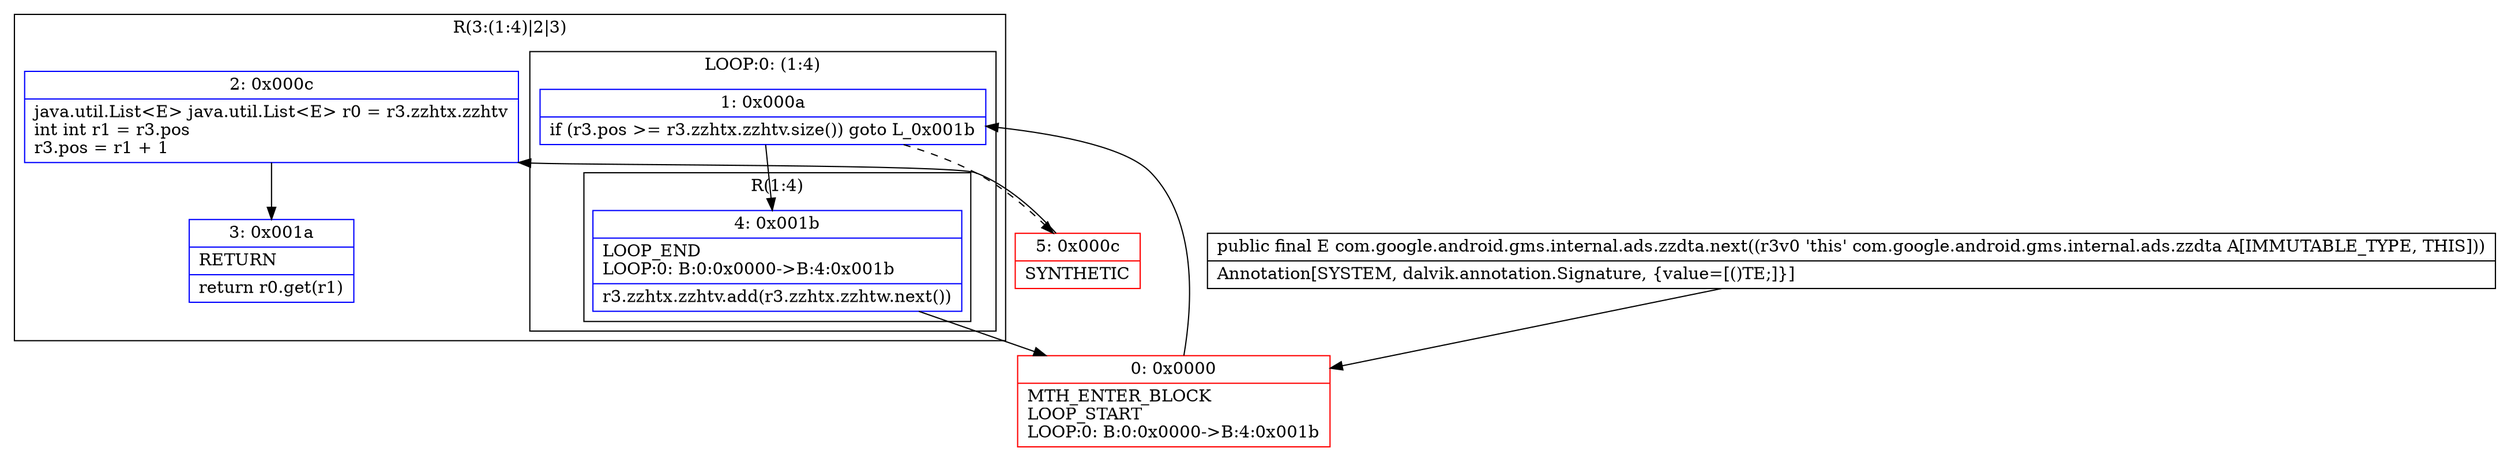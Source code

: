 digraph "CFG forcom.google.android.gms.internal.ads.zzdta.next()Ljava\/lang\/Object;" {
subgraph cluster_Region_1373259022 {
label = "R(3:(1:4)|2|3)";
node [shape=record,color=blue];
subgraph cluster_LoopRegion_1157964959 {
label = "LOOP:0: (1:4)";
node [shape=record,color=blue];
Node_1 [shape=record,label="{1\:\ 0x000a|if (r3.pos \>= r3.zzhtx.zzhtv.size()) goto L_0x001b\l}"];
subgraph cluster_Region_1190456068 {
label = "R(1:4)";
node [shape=record,color=blue];
Node_4 [shape=record,label="{4\:\ 0x001b|LOOP_END\lLOOP:0: B:0:0x0000\-\>B:4:0x001b\l|r3.zzhtx.zzhtv.add(r3.zzhtx.zzhtw.next())\l}"];
}
}
Node_2 [shape=record,label="{2\:\ 0x000c|java.util.List\<E\> java.util.List\<E\> r0 = r3.zzhtx.zzhtv\lint int r1 = r3.pos\lr3.pos = r1 + 1\l}"];
Node_3 [shape=record,label="{3\:\ 0x001a|RETURN\l|return r0.get(r1)\l}"];
}
Node_0 [shape=record,color=red,label="{0\:\ 0x0000|MTH_ENTER_BLOCK\lLOOP_START\lLOOP:0: B:0:0x0000\-\>B:4:0x001b\l}"];
Node_5 [shape=record,color=red,label="{5\:\ 0x000c|SYNTHETIC\l}"];
MethodNode[shape=record,label="{public final E com.google.android.gms.internal.ads.zzdta.next((r3v0 'this' com.google.android.gms.internal.ads.zzdta A[IMMUTABLE_TYPE, THIS]))  | Annotation[SYSTEM, dalvik.annotation.Signature, \{value=[()TE;]\}]\l}"];
MethodNode -> Node_0;
Node_1 -> Node_4;
Node_1 -> Node_5[style=dashed];
Node_4 -> Node_0;
Node_2 -> Node_3;
Node_0 -> Node_1;
Node_5 -> Node_2;
}

